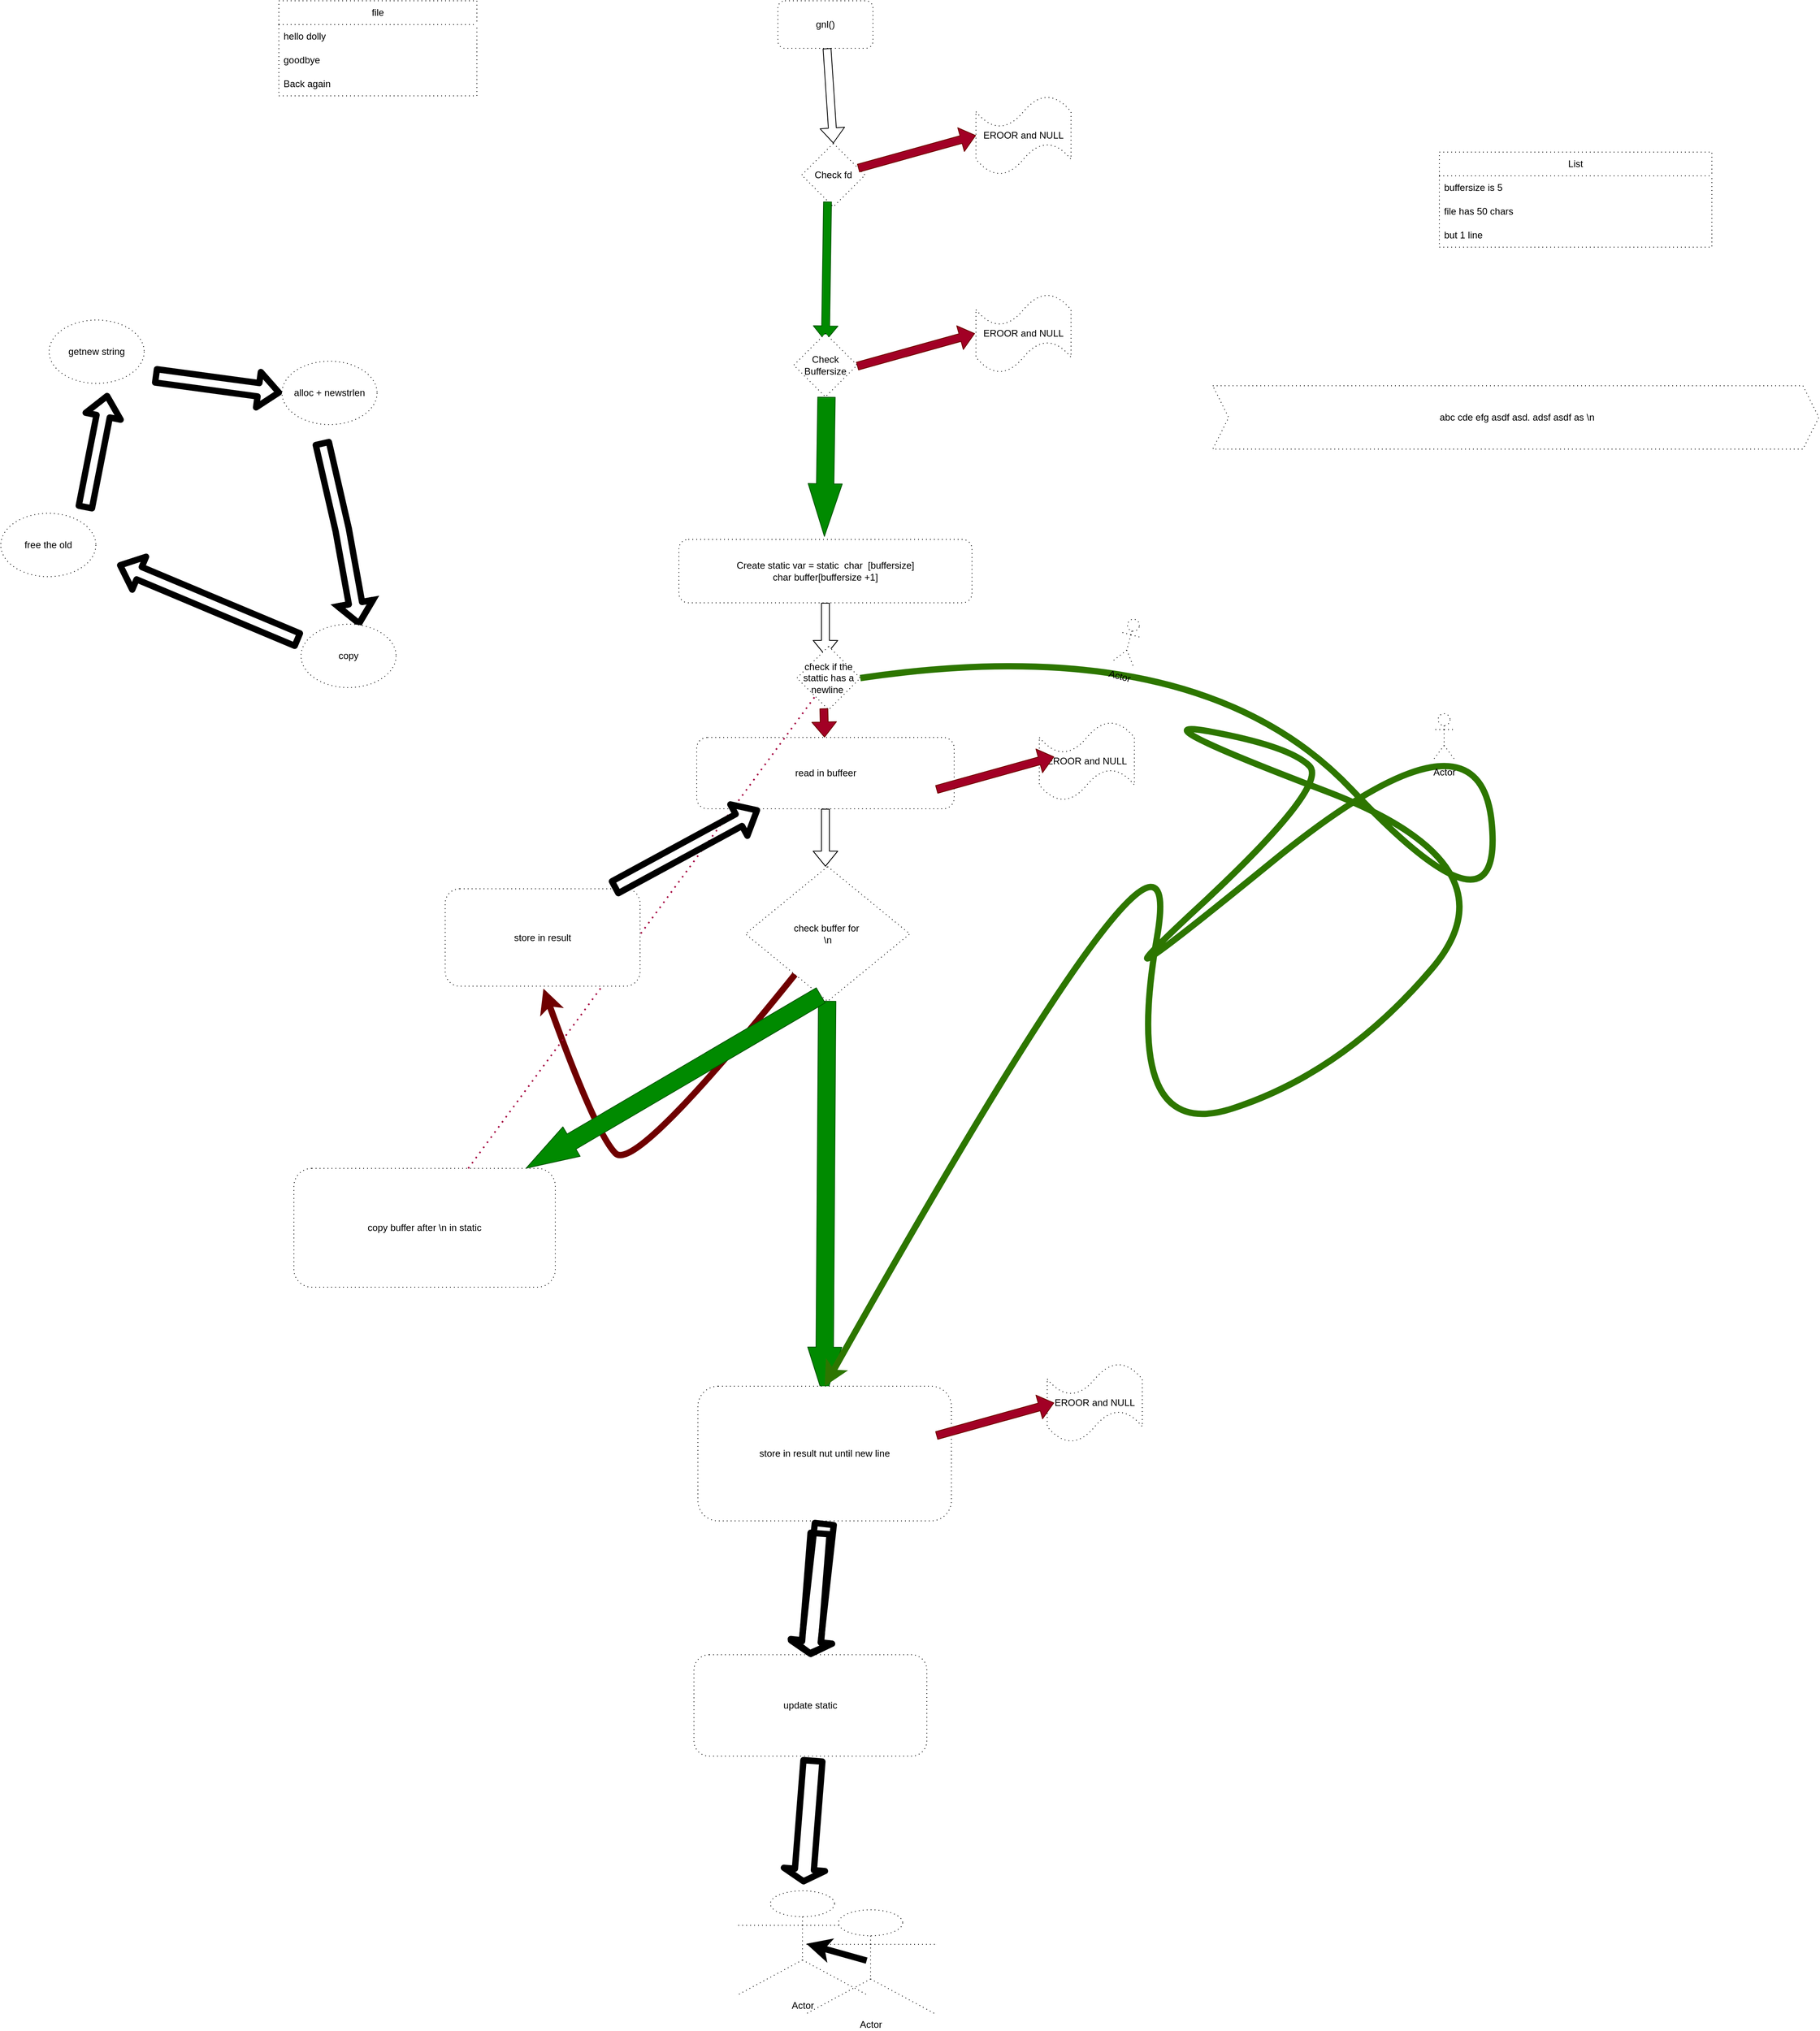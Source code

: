 <mxfile>
    <diagram id="Yob7NXNFcY4a5N2oCJzb" name="Page-1">
        <mxGraphModel dx="3088" dy="1360" grid="1" gridSize="1" guides="1" tooltips="1" connect="1" arrows="1" fold="1" page="1" pageScale="1" pageWidth="850" pageHeight="1100" math="0" shadow="0">
            <root>
                <mxCell id="0"/>
                <mxCell id="1" parent="0"/>
                <mxCell id="3" value="file" style="swimlane;fontStyle=0;childLayout=stackLayout;horizontal=1;startSize=30;horizontalStack=0;resizeParent=1;resizeParentMax=0;resizeLast=0;collapsible=1;marginBottom=0;whiteSpace=wrap;html=1;shadow=0;dashed=1;dashPattern=1 4;gradientColor=none;swimlaneFillColor=default;" vertex="1" parent="1">
                    <mxGeometry x="-290" y="160" width="250" height="120" as="geometry"/>
                </mxCell>
                <mxCell id="4" value="hello dolly" style="text;strokeColor=none;fillColor=none;align=left;verticalAlign=middle;spacingLeft=4;spacingRight=4;overflow=hidden;points=[[0,0.5],[1,0.5]];portConstraint=eastwest;rotatable=0;whiteSpace=wrap;html=1;shadow=0;dashed=1;dashPattern=1 4;" vertex="1" parent="3">
                    <mxGeometry y="30" width="250" height="30" as="geometry"/>
                </mxCell>
                <mxCell id="5" value="goodbye" style="text;strokeColor=none;fillColor=none;align=left;verticalAlign=middle;spacingLeft=4;spacingRight=4;overflow=hidden;points=[[0,0.5],[1,0.5]];portConstraint=eastwest;rotatable=0;whiteSpace=wrap;html=1;shadow=0;dashed=1;dashPattern=1 4;" vertex="1" parent="3">
                    <mxGeometry y="60" width="250" height="30" as="geometry"/>
                </mxCell>
                <mxCell id="6" value="Back again" style="text;strokeColor=none;fillColor=none;align=left;verticalAlign=middle;spacingLeft=4;spacingRight=4;overflow=hidden;points=[[0,0.5],[1,0.5]];portConstraint=eastwest;rotatable=0;whiteSpace=wrap;html=1;shadow=0;dashed=1;dashPattern=1 4;" vertex="1" parent="3">
                    <mxGeometry y="90" width="250" height="30" as="geometry"/>
                </mxCell>
                <mxCell id="7" value="gnl()" style="rounded=1;whiteSpace=wrap;html=1;shadow=0;dashed=1;dashPattern=1 4;gradientColor=none;" vertex="1" parent="1">
                    <mxGeometry x="340" y="160" width="120" height="60" as="geometry"/>
                </mxCell>
                <mxCell id="8" value="" style="shape=flexArrow;endArrow=classic;html=1;" edge="1" parent="1" source="7">
                    <mxGeometry width="50" height="50" relative="1" as="geometry">
                        <mxPoint x="360" y="390" as="sourcePoint"/>
                        <mxPoint x="410" y="340" as="targetPoint"/>
                    </mxGeometry>
                </mxCell>
                <mxCell id="9" value="Check fd" style="rhombus;whiteSpace=wrap;html=1;shadow=0;dashed=1;dashPattern=1 4;gradientColor=none;" vertex="1" parent="1">
                    <mxGeometry x="370" y="340" width="80" height="80" as="geometry"/>
                </mxCell>
                <mxCell id="10" value="" style="shape=flexArrow;endArrow=classic;html=1;exitX=0.408;exitY=0.918;exitDx=0;exitDy=0;exitPerimeter=0;fillColor=#008a00;strokeColor=#005700;" edge="1" parent="1" source="9">
                    <mxGeometry width="50" height="50" relative="1" as="geometry">
                        <mxPoint x="430" y="640" as="sourcePoint"/>
                        <mxPoint x="400" y="590" as="targetPoint"/>
                    </mxGeometry>
                </mxCell>
                <mxCell id="11" value="" style="shape=flexArrow;endArrow=classic;html=1;fillColor=#a20025;strokeColor=#6F0000;" edge="1" parent="1" source="9">
                    <mxGeometry width="50" height="50" relative="1" as="geometry">
                        <mxPoint x="540" y="380" as="sourcePoint"/>
                        <mxPoint x="590" y="330" as="targetPoint"/>
                    </mxGeometry>
                </mxCell>
                <mxCell id="12" value="EROOR and NULL" style="shape=tape;whiteSpace=wrap;html=1;shadow=0;dashed=1;dashPattern=1 4;gradientColor=none;" vertex="1" parent="1">
                    <mxGeometry x="590" y="280" width="120" height="100" as="geometry"/>
                </mxCell>
                <mxCell id="13" value="Check Buffersize" style="rhombus;whiteSpace=wrap;html=1;shadow=0;dashed=1;dashPattern=1 4;gradientColor=none;" vertex="1" parent="1">
                    <mxGeometry x="360" y="580" width="80" height="80" as="geometry"/>
                </mxCell>
                <mxCell id="14" value="" style="shape=flexArrow;endArrow=classic;html=1;exitX=0.408;exitY=0.918;exitDx=0;exitDy=0;exitPerimeter=0;fillColor=#008a00;strokeColor=#005700;width=22;endSize=21.78;" edge="1" parent="1">
                    <mxGeometry width="50" height="50" relative="1" as="geometry">
                        <mxPoint x="401.32" y="660" as="sourcePoint"/>
                        <mxPoint x="398.68" y="836.56" as="targetPoint"/>
                    </mxGeometry>
                </mxCell>
                <mxCell id="15" value="EROOR and NULL" style="shape=tape;whiteSpace=wrap;html=1;shadow=0;dashed=1;dashPattern=1 4;gradientColor=none;" vertex="1" parent="1">
                    <mxGeometry x="590" y="530" width="120" height="100" as="geometry"/>
                </mxCell>
                <mxCell id="16" value="" style="shape=flexArrow;endArrow=classic;html=1;fillColor=#a20025;strokeColor=#6F0000;" edge="1" parent="1">
                    <mxGeometry width="50" height="50" relative="1" as="geometry">
                        <mxPoint x="440.004" y="621.304" as="sourcePoint"/>
                        <mxPoint x="588.7" y="580" as="targetPoint"/>
                    </mxGeometry>
                </mxCell>
                <mxCell id="17" value="Create static var = static&amp;nbsp; char&amp;nbsp; [buffersize]&lt;br&gt;char buffer[buffersize +1]&lt;br&gt;" style="rounded=1;whiteSpace=wrap;html=1;shadow=0;dashed=1;dashPattern=1 4;gradientColor=none;" vertex="1" parent="1">
                    <mxGeometry x="215" y="840" width="370" height="80" as="geometry"/>
                </mxCell>
                <mxCell id="18" value="" style="shape=flexArrow;endArrow=classic;html=1;exitX=0.5;exitY=1;exitDx=0;exitDy=0;" edge="1" parent="1" source="17">
                    <mxGeometry width="50" height="50" relative="1" as="geometry">
                        <mxPoint x="350" y="1040" as="sourcePoint"/>
                        <mxPoint x="400" y="987" as="targetPoint"/>
                    </mxGeometry>
                </mxCell>
                <mxCell id="19" value="read in buffeer" style="rounded=1;whiteSpace=wrap;html=1;shadow=0;dashed=1;dashPattern=1 4;gradientColor=none;" vertex="1" parent="1">
                    <mxGeometry x="237.5" y="1090" width="325" height="90" as="geometry"/>
                </mxCell>
                <mxCell id="20" value="" style="shape=flexArrow;endArrow=classic;html=1;exitX=0.5;exitY=1;exitDx=0;exitDy=0;" edge="1" parent="1" source="19">
                    <mxGeometry width="50" height="50" relative="1" as="geometry">
                        <mxPoint x="430" y="1380" as="sourcePoint"/>
                        <mxPoint x="400" y="1253" as="targetPoint"/>
                    </mxGeometry>
                </mxCell>
                <mxCell id="21" value="copy buffer after \n in static" style="rounded=1;whiteSpace=wrap;html=1;shadow=0;dashed=1;dashPattern=1 4;gradientColor=none;" vertex="1" parent="1">
                    <mxGeometry x="-271" y="1634" width="330" height="150" as="geometry"/>
                </mxCell>
                <mxCell id="23" value="EROOR and NULL" style="shape=tape;whiteSpace=wrap;html=1;shadow=0;dashed=1;dashPattern=1 4;gradientColor=none;" vertex="1" parent="1">
                    <mxGeometry x="670" y="1070" width="120" height="100" as="geometry"/>
                </mxCell>
                <mxCell id="27" value="check buffer for&amp;nbsp;&lt;br&gt;\n" style="rhombus;whiteSpace=wrap;html=1;shadow=0;dashed=1;dashPattern=1 4;gradientColor=none;" vertex="1" parent="1">
                    <mxGeometry x="299" y="1253" width="207.5" height="170" as="geometry"/>
                </mxCell>
                <mxCell id="28" value="" style="curved=1;endArrow=classic;html=1;fillColor=#a20025;strokeColor=#6F0000;strokeWidth=8;" edge="1" parent="1" source="27">
                    <mxGeometry width="50" height="50" relative="1" as="geometry">
                        <mxPoint x="110" y="1640" as="sourcePoint"/>
                        <mxPoint x="44" y="1407" as="targetPoint"/>
                        <Array as="points">
                            <mxPoint x="160" y="1640"/>
                            <mxPoint x="110" y="1590"/>
                        </Array>
                    </mxGeometry>
                </mxCell>
                <mxCell id="29" value="" style="shape=flexArrow;endArrow=classic;html=1;fillColor=#008a00;strokeColor=#005700;width=22;endSize=21.78;" edge="1" parent="1" source="27">
                    <mxGeometry width="50" height="50" relative="1" as="geometry">
                        <mxPoint x="401.32" y="1750" as="sourcePoint"/>
                        <mxPoint x="398.68" y="1926.56" as="targetPoint"/>
                    </mxGeometry>
                </mxCell>
                <mxCell id="30" value="store in result nut until new line" style="rounded=1;whiteSpace=wrap;html=1;shadow=0;dashed=1;dashPattern=1 4;gradientColor=none;" vertex="1" parent="1">
                    <mxGeometry x="239" y="1909" width="320" height="170" as="geometry"/>
                </mxCell>
                <mxCell id="31" value="EROOR and NULL" style="shape=tape;whiteSpace=wrap;html=1;shadow=0;dashed=1;dashPattern=1 4;gradientColor=none;" vertex="1" parent="1">
                    <mxGeometry x="680" y="1880" width="120" height="100" as="geometry"/>
                </mxCell>
                <mxCell id="32" value="" style="shape=flexArrow;endArrow=classic;html=1;fillColor=#a20025;strokeColor=#6F0000;" edge="1" parent="1">
                    <mxGeometry width="50" height="50" relative="1" as="geometry">
                        <mxPoint x="540.004" y="1155.654" as="sourcePoint"/>
                        <mxPoint x="688.7" y="1114.35" as="targetPoint"/>
                    </mxGeometry>
                </mxCell>
                <mxCell id="33" value="" style="shape=flexArrow;endArrow=classic;html=1;fillColor=#a20025;strokeColor=#6F0000;" edge="1" parent="1">
                    <mxGeometry width="50" height="50" relative="1" as="geometry">
                        <mxPoint x="540.004" y="1971.304" as="sourcePoint"/>
                        <mxPoint x="688.7" y="1930" as="targetPoint"/>
                    </mxGeometry>
                </mxCell>
                <mxCell id="34" value="" style="shape=flexArrow;endArrow=classic;html=1;strokeWidth=8;exitX=0.5;exitY=1;exitDx=0;exitDy=0;width=17;endSize=2.34;" edge="1" parent="1" source="30">
                    <mxGeometry width="50" height="50" relative="1" as="geometry">
                        <mxPoint x="440" y="2190" as="sourcePoint"/>
                        <mxPoint x="380" y="2250" as="targetPoint"/>
                    </mxGeometry>
                </mxCell>
                <mxCell id="35" value="update static" style="rounded=1;whiteSpace=wrap;html=1;shadow=0;dashed=1;dashPattern=1 4;gradientColor=none;" vertex="1" parent="1">
                    <mxGeometry x="234" y="2248" width="294" height="128" as="geometry"/>
                </mxCell>
                <mxCell id="37" value="" style="shape=flexArrow;endArrow=classic;html=1;strokeWidth=8;exitX=0.5;exitY=1;exitDx=0;exitDy=0;width=17;endSize=2.34;" edge="1" parent="1">
                    <mxGeometry width="50" height="50" relative="1" as="geometry">
                        <mxPoint x="393.5" y="2091" as="sourcePoint"/>
                        <mxPoint x="381" y="2251" as="targetPoint"/>
                    </mxGeometry>
                </mxCell>
                <mxCell id="38" value="" style="shape=flexArrow;endArrow=classic;html=1;strokeWidth=8;exitX=0.5;exitY=1;exitDx=0;exitDy=0;width=17;endSize=2.34;" edge="1" parent="1">
                    <mxGeometry width="50" height="50" relative="1" as="geometry">
                        <mxPoint x="384.5" y="2378" as="sourcePoint"/>
                        <mxPoint x="372" y="2538" as="targetPoint"/>
                    </mxGeometry>
                </mxCell>
                <mxCell id="41" value="" style="edgeStyle=none;html=1;strokeWidth=8;" edge="1" parent="1" source="39" target="40">
                    <mxGeometry relative="1" as="geometry"/>
                </mxCell>
                <mxCell id="39" value="Actor" style="shape=umlActor;verticalLabelPosition=bottom;verticalAlign=top;html=1;outlineConnect=0;shadow=0;dashed=1;dashPattern=1 4;gradientColor=none;" vertex="1" parent="1">
                    <mxGeometry x="290" y="2546" width="162" height="131" as="geometry"/>
                </mxCell>
                <mxCell id="40" value="Actor" style="shape=umlActor;verticalLabelPosition=bottom;verticalAlign=top;html=1;outlineConnect=0;shadow=0;dashed=1;dashPattern=1 4;gradientColor=none;" vertex="1" parent="1">
                    <mxGeometry x="376" y="2570" width="162" height="131" as="geometry"/>
                </mxCell>
                <mxCell id="42" value="List" style="swimlane;fontStyle=0;childLayout=stackLayout;horizontal=1;startSize=30;horizontalStack=0;resizeParent=1;resizeParentMax=0;resizeLast=0;collapsible=1;marginBottom=0;whiteSpace=wrap;html=1;shadow=0;dashed=1;dashPattern=1 4;gradientColor=none;swimlaneFillColor=default;" vertex="1" parent="1">
                    <mxGeometry x="1175" y="351" width="344" height="120" as="geometry"/>
                </mxCell>
                <mxCell id="43" value="buffersize is 5" style="text;strokeColor=none;fillColor=none;align=left;verticalAlign=middle;spacingLeft=4;spacingRight=4;overflow=hidden;points=[[0,0.5],[1,0.5]];portConstraint=eastwest;rotatable=0;whiteSpace=wrap;html=1;shadow=0;dashed=1;dashPattern=1 4;" vertex="1" parent="42">
                    <mxGeometry y="30" width="344" height="30" as="geometry"/>
                </mxCell>
                <mxCell id="44" value="file has 50 chars" style="text;strokeColor=none;fillColor=none;align=left;verticalAlign=middle;spacingLeft=4;spacingRight=4;overflow=hidden;points=[[0,0.5],[1,0.5]];portConstraint=eastwest;rotatable=0;whiteSpace=wrap;html=1;shadow=0;dashed=1;dashPattern=1 4;" vertex="1" parent="42">
                    <mxGeometry y="60" width="344" height="30" as="geometry"/>
                </mxCell>
                <mxCell id="45" value="but 1 line" style="text;strokeColor=none;fillColor=none;align=left;verticalAlign=middle;spacingLeft=4;spacingRight=4;overflow=hidden;points=[[0,0.5],[1,0.5]];portConstraint=eastwest;rotatable=0;whiteSpace=wrap;html=1;shadow=0;dashed=1;dashPattern=1 4;" vertex="1" parent="42">
                    <mxGeometry y="90" width="344" height="30" as="geometry"/>
                </mxCell>
                <mxCell id="46" value="check if the stattic has a newline&amp;nbsp;" style="rhombus;whiteSpace=wrap;html=1;shadow=0;dashed=1;dashPattern=1 4;gradientColor=none;" vertex="1" parent="1">
                    <mxGeometry x="364" y="975" width="80" height="80" as="geometry"/>
                </mxCell>
                <mxCell id="47" value="" style="shape=flexArrow;endArrow=classic;html=1;fillColor=#a20025;strokeColor=#6F0000;" edge="1" parent="1" target="19">
                    <mxGeometry width="50" height="50" relative="1" as="geometry">
                        <mxPoint x="398.004" y="1053.304" as="sourcePoint"/>
                        <mxPoint x="546.7" y="1012.0" as="targetPoint"/>
                    </mxGeometry>
                </mxCell>
                <mxCell id="48" value="&amp;nbsp;abc cde efg asdf asd. adsf asdf as \n" style="shape=step;perimeter=stepPerimeter;whiteSpace=wrap;html=1;fixedSize=1;shadow=0;dashed=1;dashPattern=1 4;gradientColor=none;" vertex="1" parent="1">
                    <mxGeometry x="889" y="646" width="765" height="80" as="geometry"/>
                </mxCell>
                <mxCell id="49" value="" style="curved=1;endArrow=classic;html=1;strokeWidth=8;exitX=1;exitY=0.5;exitDx=0;exitDy=0;fillColor=#60a917;strokeColor=#2D7600;entryX=0.5;entryY=0;entryDx=0;entryDy=0;" edge="1" parent="1" source="46" target="30">
                    <mxGeometry width="50" height="50" relative="1" as="geometry">
                        <mxPoint x="986" y="1151" as="sourcePoint"/>
                        <mxPoint x="1036" y="1101" as="targetPoint"/>
                        <Array as="points">
                            <mxPoint x="872" y="952"/>
                            <mxPoint x="1257" y="1360"/>
                            <mxPoint x="1225" y="1034"/>
                            <mxPoint x="705" y="1458"/>
                            <mxPoint x="1036" y="1151"/>
                            <mxPoint x="986" y="1101"/>
                            <mxPoint x="785" y="1064"/>
                            <mxPoint x="1277" y="1251"/>
                            <mxPoint x="1054" y="1513"/>
                            <mxPoint x="773" y="1604"/>
                            <mxPoint x="864" y="1081"/>
                        </Array>
                    </mxGeometry>
                </mxCell>
                <mxCell id="50" value="" style="shape=flexArrow;endArrow=classic;html=1;fillColor=#008a00;strokeColor=#005700;width=22;endSize=21.78;exitX=0.46;exitY=0.955;exitDx=0;exitDy=0;exitPerimeter=0;" edge="1" parent="1" source="27" target="21">
                    <mxGeometry width="50" height="50" relative="1" as="geometry">
                        <mxPoint x="208.486" y="1444.001" as="sourcePoint"/>
                        <mxPoint x="205.0" y="1948.04" as="targetPoint"/>
                    </mxGeometry>
                </mxCell>
                <mxCell id="51" value="" style="endArrow=none;dashed=1;html=1;dashPattern=1 3;strokeWidth=2;fillColor=#d80073;strokeColor=#A50040;" edge="1" parent="1" source="21" target="46">
                    <mxGeometry width="50" height="50" relative="1" as="geometry">
                        <mxPoint x="-189" y="1417" as="sourcePoint"/>
                        <mxPoint x="-139" y="1367" as="targetPoint"/>
                    </mxGeometry>
                </mxCell>
                <mxCell id="52" value="store in result" style="rounded=1;whiteSpace=wrap;html=1;shadow=0;dashed=1;dashPattern=1 4;gradientColor=none;" vertex="1" parent="1">
                    <mxGeometry x="-80" y="1281" width="246" height="123" as="geometry"/>
                </mxCell>
                <mxCell id="53" value="" style="shape=flexArrow;endArrow=classic;html=1;strokeWidth=8;" edge="1" parent="1" target="19">
                    <mxGeometry width="50" height="50" relative="1" as="geometry">
                        <mxPoint x="131" y="1281" as="sourcePoint"/>
                        <mxPoint x="181" y="1231" as="targetPoint"/>
                    </mxGeometry>
                </mxCell>
                <mxCell id="54" value="Actor" style="shape=umlActor;verticalLabelPosition=bottom;verticalAlign=top;html=1;outlineConnect=0;shadow=0;dashed=1;dashPattern=1 4;gradientColor=none;" vertex="1" parent="1">
                    <mxGeometry x="1166" y="1060" width="30" height="60" as="geometry"/>
                </mxCell>
                <mxCell id="55" value="Actor" style="shape=umlActor;verticalLabelPosition=bottom;verticalAlign=top;html=1;outlineConnect=0;shadow=0;dashed=1;dashPattern=1 4;gradientColor=none;rotation=15;" vertex="1" parent="1">
                    <mxGeometry x="768" y="940" width="30" height="60" as="geometry"/>
                </mxCell>
                <mxCell id="57" value="" style="shape=flexArrow;endArrow=classic;html=1;strokeWidth=8;" edge="1" parent="1">
                    <mxGeometry width="50" height="50" relative="1" as="geometry">
                        <mxPoint x="-535" y="803" as="sourcePoint"/>
                        <mxPoint x="-506" y="655" as="targetPoint"/>
                    </mxGeometry>
                </mxCell>
                <mxCell id="58" value="" style="shape=flexArrow;endArrow=classic;html=1;strokeWidth=8;" edge="1" parent="1">
                    <mxGeometry width="50" height="50" relative="1" as="geometry">
                        <mxPoint x="-236" y="715" as="sourcePoint"/>
                        <mxPoint x="-188" y="950" as="targetPoint"/>
                        <Array as="points">
                            <mxPoint x="-210" y="828"/>
                        </Array>
                    </mxGeometry>
                </mxCell>
                <mxCell id="59" value="" style="shape=flexArrow;endArrow=classic;html=1;strokeWidth=8;" edge="1" parent="1">
                    <mxGeometry width="50" height="50" relative="1" as="geometry">
                        <mxPoint x="-263" y="968" as="sourcePoint"/>
                        <mxPoint x="-494" y="871" as="targetPoint"/>
                    </mxGeometry>
                </mxCell>
                <mxCell id="60" value="alloc + newstrlen" style="ellipse;whiteSpace=wrap;html=1;shadow=0;dashed=1;dashPattern=1 4;gradientColor=none;" vertex="1" parent="1">
                    <mxGeometry x="-286" y="615" width="120" height="80" as="geometry"/>
                </mxCell>
                <mxCell id="61" value="copy" style="ellipse;whiteSpace=wrap;html=1;shadow=0;dashed=1;dashPattern=1 4;gradientColor=none;" vertex="1" parent="1">
                    <mxGeometry x="-262" y="947" width="120" height="80" as="geometry"/>
                </mxCell>
                <mxCell id="62" value="free the old" style="ellipse;whiteSpace=wrap;html=1;shadow=0;dashed=1;dashPattern=1 4;gradientColor=none;" vertex="1" parent="1">
                    <mxGeometry x="-641" y="807" width="120" height="80" as="geometry"/>
                </mxCell>
                <mxCell id="63" value="getnew string" style="ellipse;whiteSpace=wrap;html=1;shadow=0;dashed=1;dashPattern=1 4;gradientColor=none;" vertex="1" parent="1">
                    <mxGeometry x="-580" y="563" width="120" height="80" as="geometry"/>
                </mxCell>
                <mxCell id="64" value="" style="shape=flexArrow;endArrow=classic;html=1;strokeWidth=8;entryX=0;entryY=0.5;entryDx=0;entryDy=0;" edge="1" parent="1" target="60">
                    <mxGeometry width="50" height="50" relative="1" as="geometry">
                        <mxPoint x="-449" y="633" as="sourcePoint"/>
                        <mxPoint x="-473" y="590" as="targetPoint"/>
                    </mxGeometry>
                </mxCell>
            </root>
        </mxGraphModel>
    </diagram>
</mxfile>